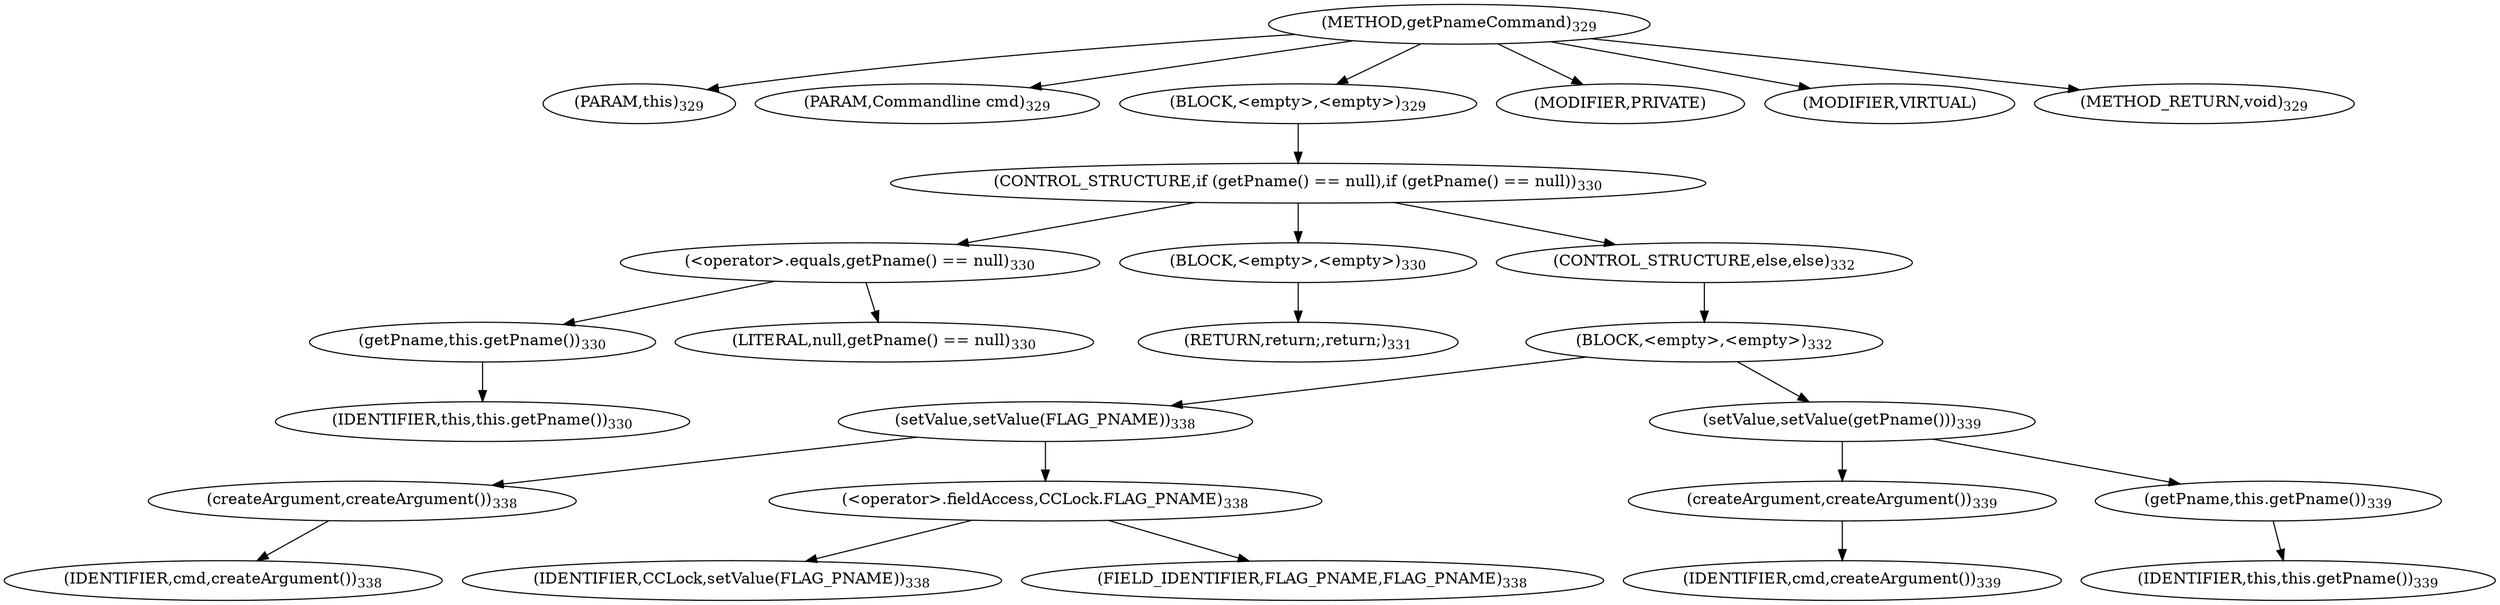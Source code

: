 digraph "getPnameCommand" {  
"402" [label = <(METHOD,getPnameCommand)<SUB>329</SUB>> ]
"34" [label = <(PARAM,this)<SUB>329</SUB>> ]
"403" [label = <(PARAM,Commandline cmd)<SUB>329</SUB>> ]
"404" [label = <(BLOCK,&lt;empty&gt;,&lt;empty&gt;)<SUB>329</SUB>> ]
"405" [label = <(CONTROL_STRUCTURE,if (getPname() == null),if (getPname() == null))<SUB>330</SUB>> ]
"406" [label = <(&lt;operator&gt;.equals,getPname() == null)<SUB>330</SUB>> ]
"407" [label = <(getPname,this.getPname())<SUB>330</SUB>> ]
"33" [label = <(IDENTIFIER,this,this.getPname())<SUB>330</SUB>> ]
"408" [label = <(LITERAL,null,getPname() == null)<SUB>330</SUB>> ]
"409" [label = <(BLOCK,&lt;empty&gt;,&lt;empty&gt;)<SUB>330</SUB>> ]
"410" [label = <(RETURN,return;,return;)<SUB>331</SUB>> ]
"411" [label = <(CONTROL_STRUCTURE,else,else)<SUB>332</SUB>> ]
"412" [label = <(BLOCK,&lt;empty&gt;,&lt;empty&gt;)<SUB>332</SUB>> ]
"413" [label = <(setValue,setValue(FLAG_PNAME))<SUB>338</SUB>> ]
"414" [label = <(createArgument,createArgument())<SUB>338</SUB>> ]
"415" [label = <(IDENTIFIER,cmd,createArgument())<SUB>338</SUB>> ]
"416" [label = <(&lt;operator&gt;.fieldAccess,CCLock.FLAG_PNAME)<SUB>338</SUB>> ]
"417" [label = <(IDENTIFIER,CCLock,setValue(FLAG_PNAME))<SUB>338</SUB>> ]
"418" [label = <(FIELD_IDENTIFIER,FLAG_PNAME,FLAG_PNAME)<SUB>338</SUB>> ]
"419" [label = <(setValue,setValue(getPname()))<SUB>339</SUB>> ]
"420" [label = <(createArgument,createArgument())<SUB>339</SUB>> ]
"421" [label = <(IDENTIFIER,cmd,createArgument())<SUB>339</SUB>> ]
"422" [label = <(getPname,this.getPname())<SUB>339</SUB>> ]
"35" [label = <(IDENTIFIER,this,this.getPname())<SUB>339</SUB>> ]
"423" [label = <(MODIFIER,PRIVATE)> ]
"424" [label = <(MODIFIER,VIRTUAL)> ]
"425" [label = <(METHOD_RETURN,void)<SUB>329</SUB>> ]
  "402" -> "34" 
  "402" -> "403" 
  "402" -> "404" 
  "402" -> "423" 
  "402" -> "424" 
  "402" -> "425" 
  "404" -> "405" 
  "405" -> "406" 
  "405" -> "409" 
  "405" -> "411" 
  "406" -> "407" 
  "406" -> "408" 
  "407" -> "33" 
  "409" -> "410" 
  "411" -> "412" 
  "412" -> "413" 
  "412" -> "419" 
  "413" -> "414" 
  "413" -> "416" 
  "414" -> "415" 
  "416" -> "417" 
  "416" -> "418" 
  "419" -> "420" 
  "419" -> "422" 
  "420" -> "421" 
  "422" -> "35" 
}
